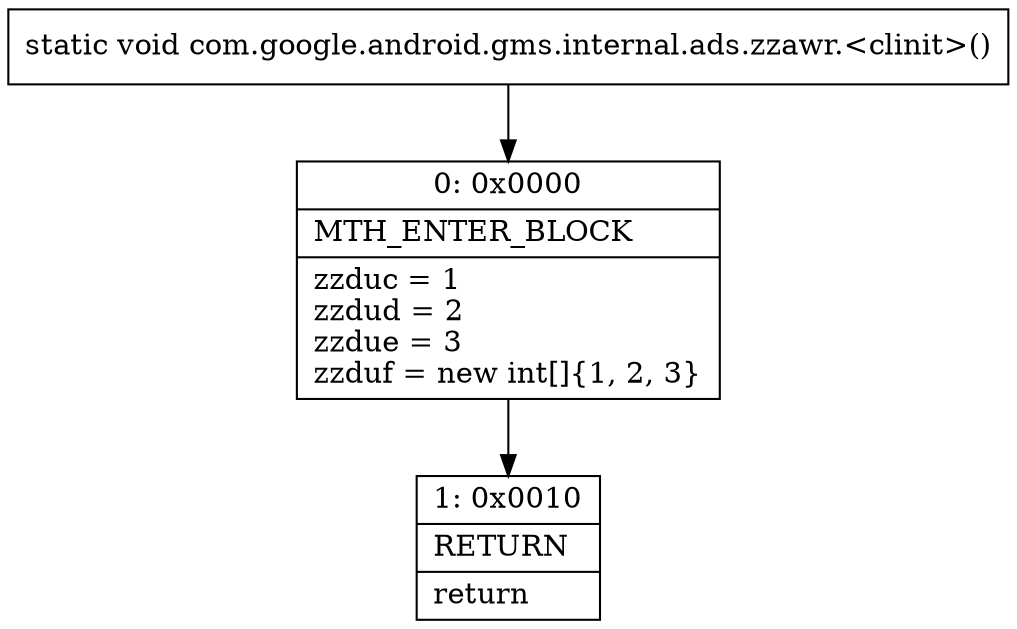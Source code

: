 digraph "CFG forcom.google.android.gms.internal.ads.zzawr.\<clinit\>()V" {
Node_0 [shape=record,label="{0\:\ 0x0000|MTH_ENTER_BLOCK\l|zzduc = 1\lzzdud = 2\lzzdue = 3\lzzduf = new int[]\{1, 2, 3\}\l}"];
Node_1 [shape=record,label="{1\:\ 0x0010|RETURN\l|return\l}"];
MethodNode[shape=record,label="{static void com.google.android.gms.internal.ads.zzawr.\<clinit\>() }"];
MethodNode -> Node_0;
Node_0 -> Node_1;
}

